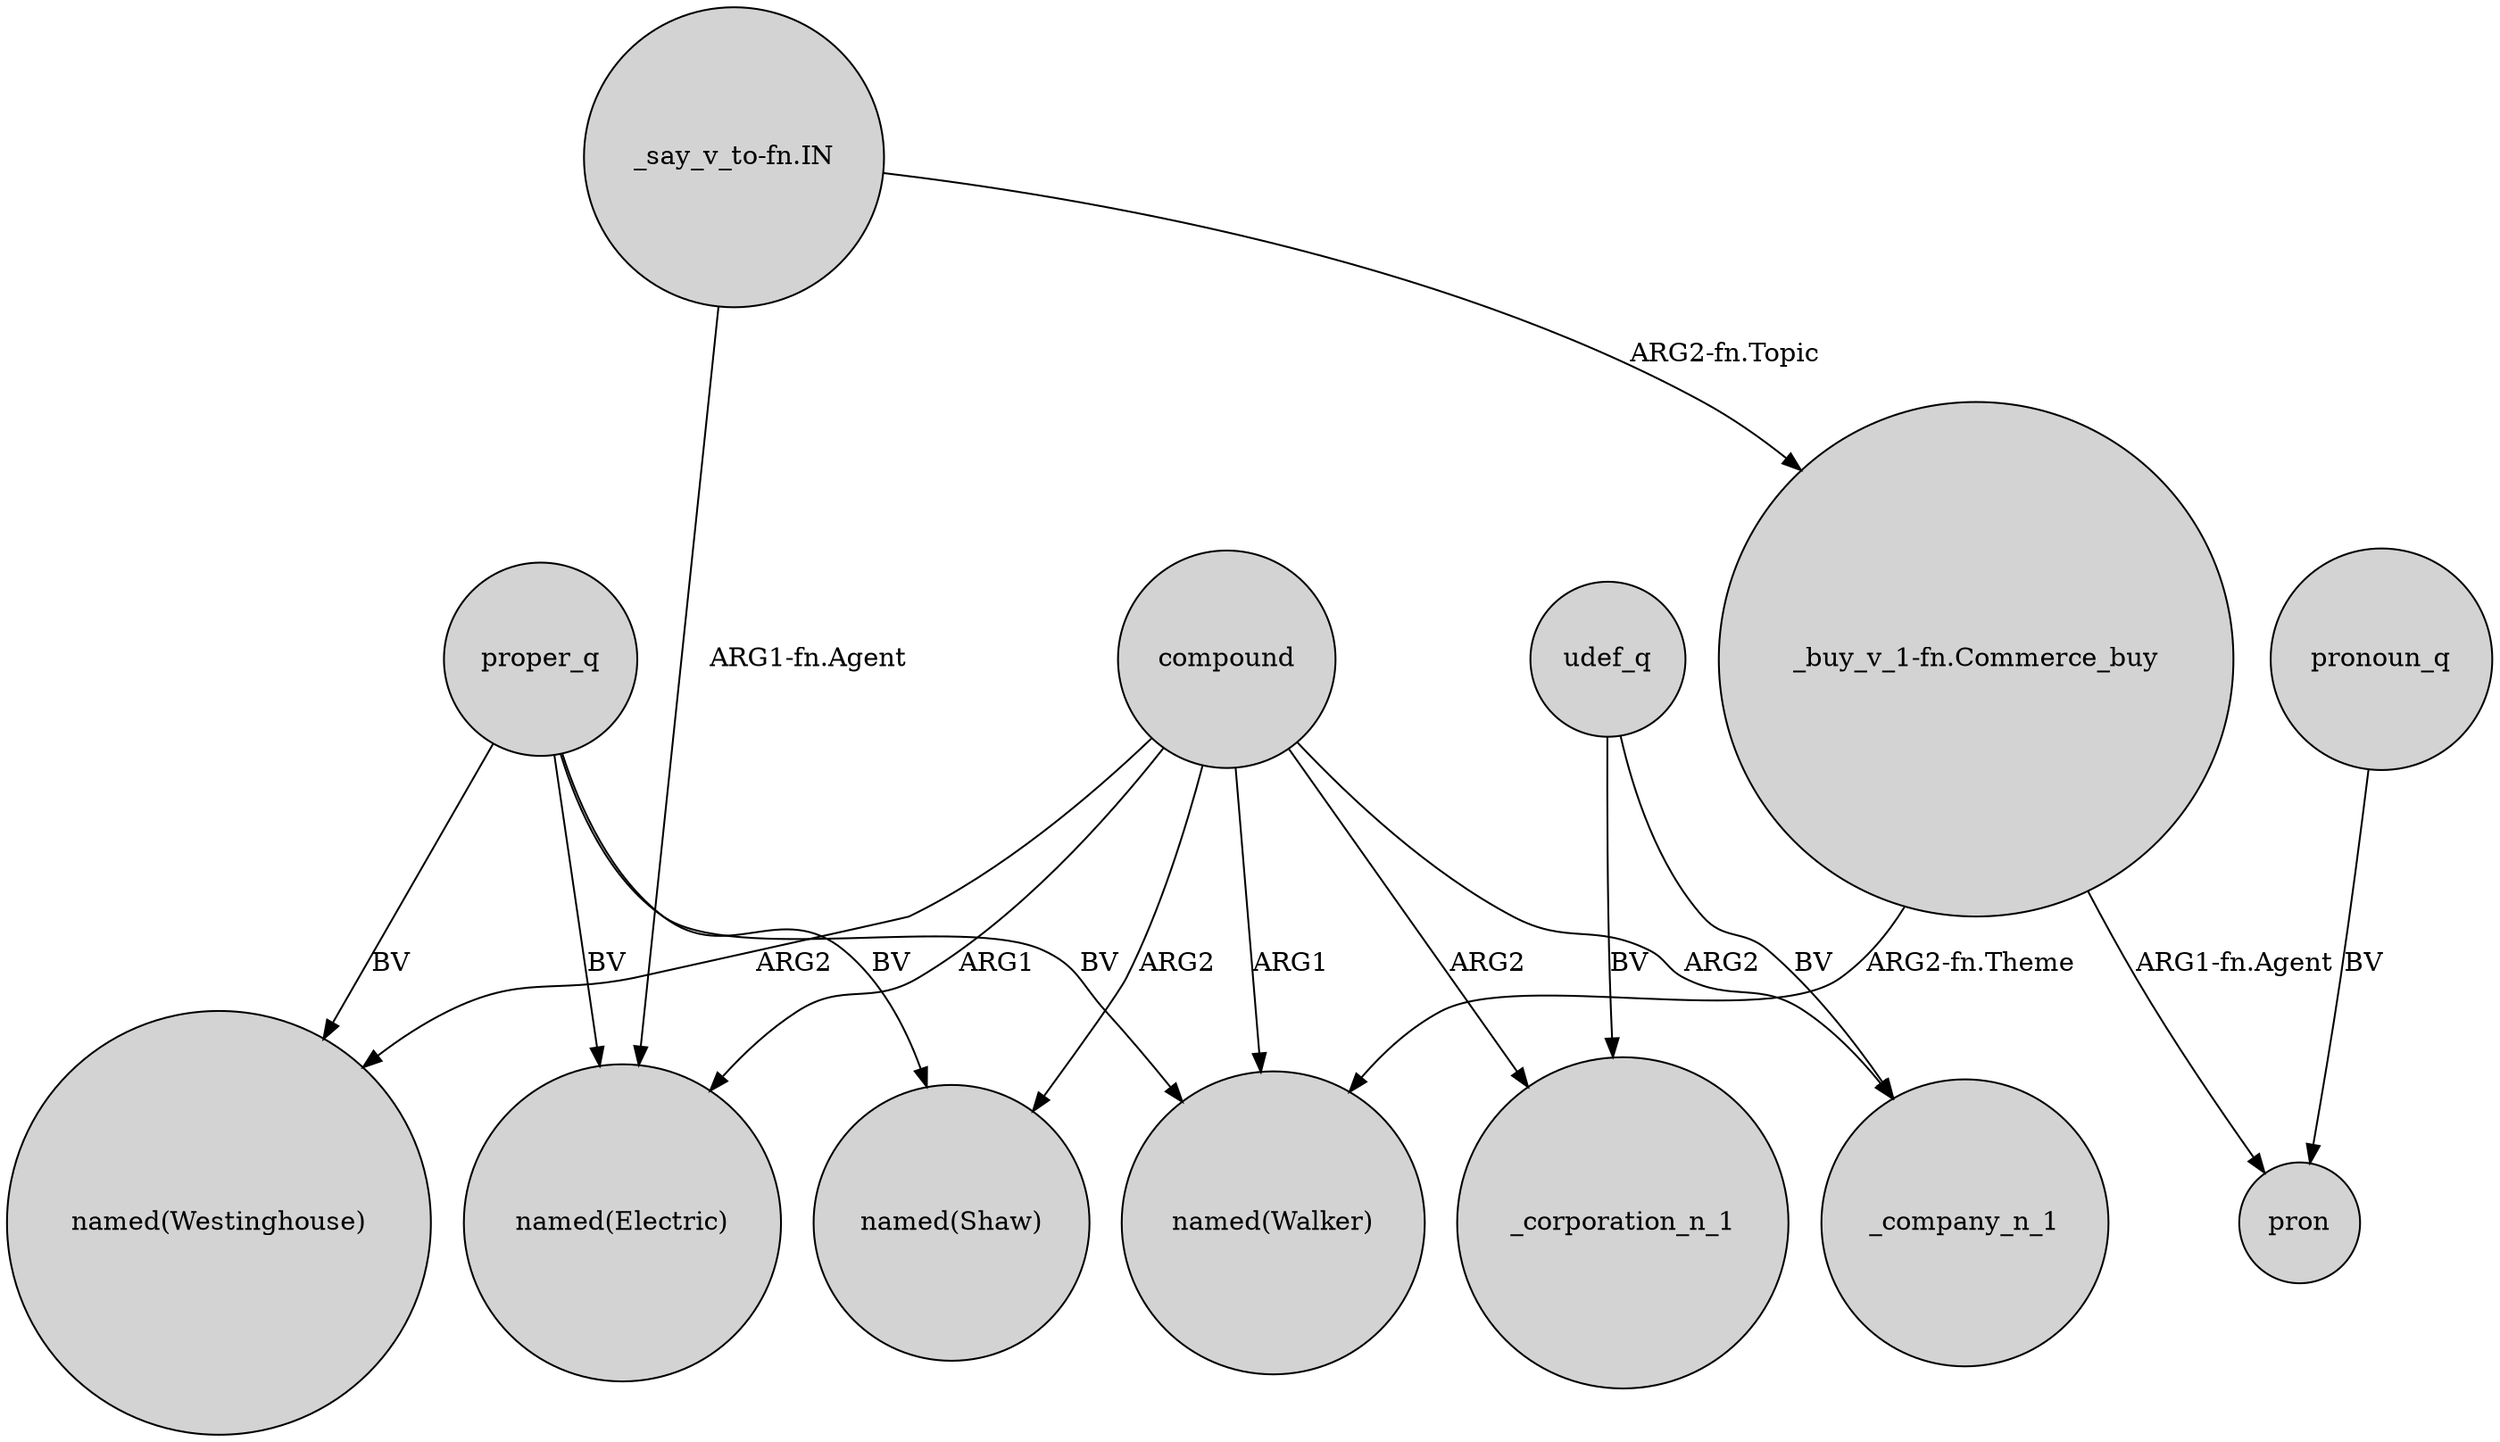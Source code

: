 digraph {
	node [shape=circle style=filled]
	compound -> "named(Westinghouse)" [label=ARG2]
	proper_q -> "named(Westinghouse)" [label=BV]
	udef_q -> _company_n_1 [label=BV]
	compound -> "named(Electric)" [label=ARG1]
	"_say_v_to-fn.IN" -> "_buy_v_1-fn.Commerce_buy" [label="ARG2-fn.Topic"]
	compound -> _corporation_n_1 [label=ARG2]
	pronoun_q -> pron [label=BV]
	proper_q -> "named(Electric)" [label=BV]
	"_say_v_to-fn.IN" -> "named(Electric)" [label="ARG1-fn.Agent"]
	proper_q -> "named(Walker)" [label=BV]
	compound -> "named(Shaw)" [label=ARG2]
	"_buy_v_1-fn.Commerce_buy" -> pron [label="ARG1-fn.Agent"]
	"_buy_v_1-fn.Commerce_buy" -> "named(Walker)" [label="ARG2-fn.Theme"]
	compound -> "named(Walker)" [label=ARG1]
	compound -> _company_n_1 [label=ARG2]
	proper_q -> "named(Shaw)" [label=BV]
	udef_q -> _corporation_n_1 [label=BV]
}

